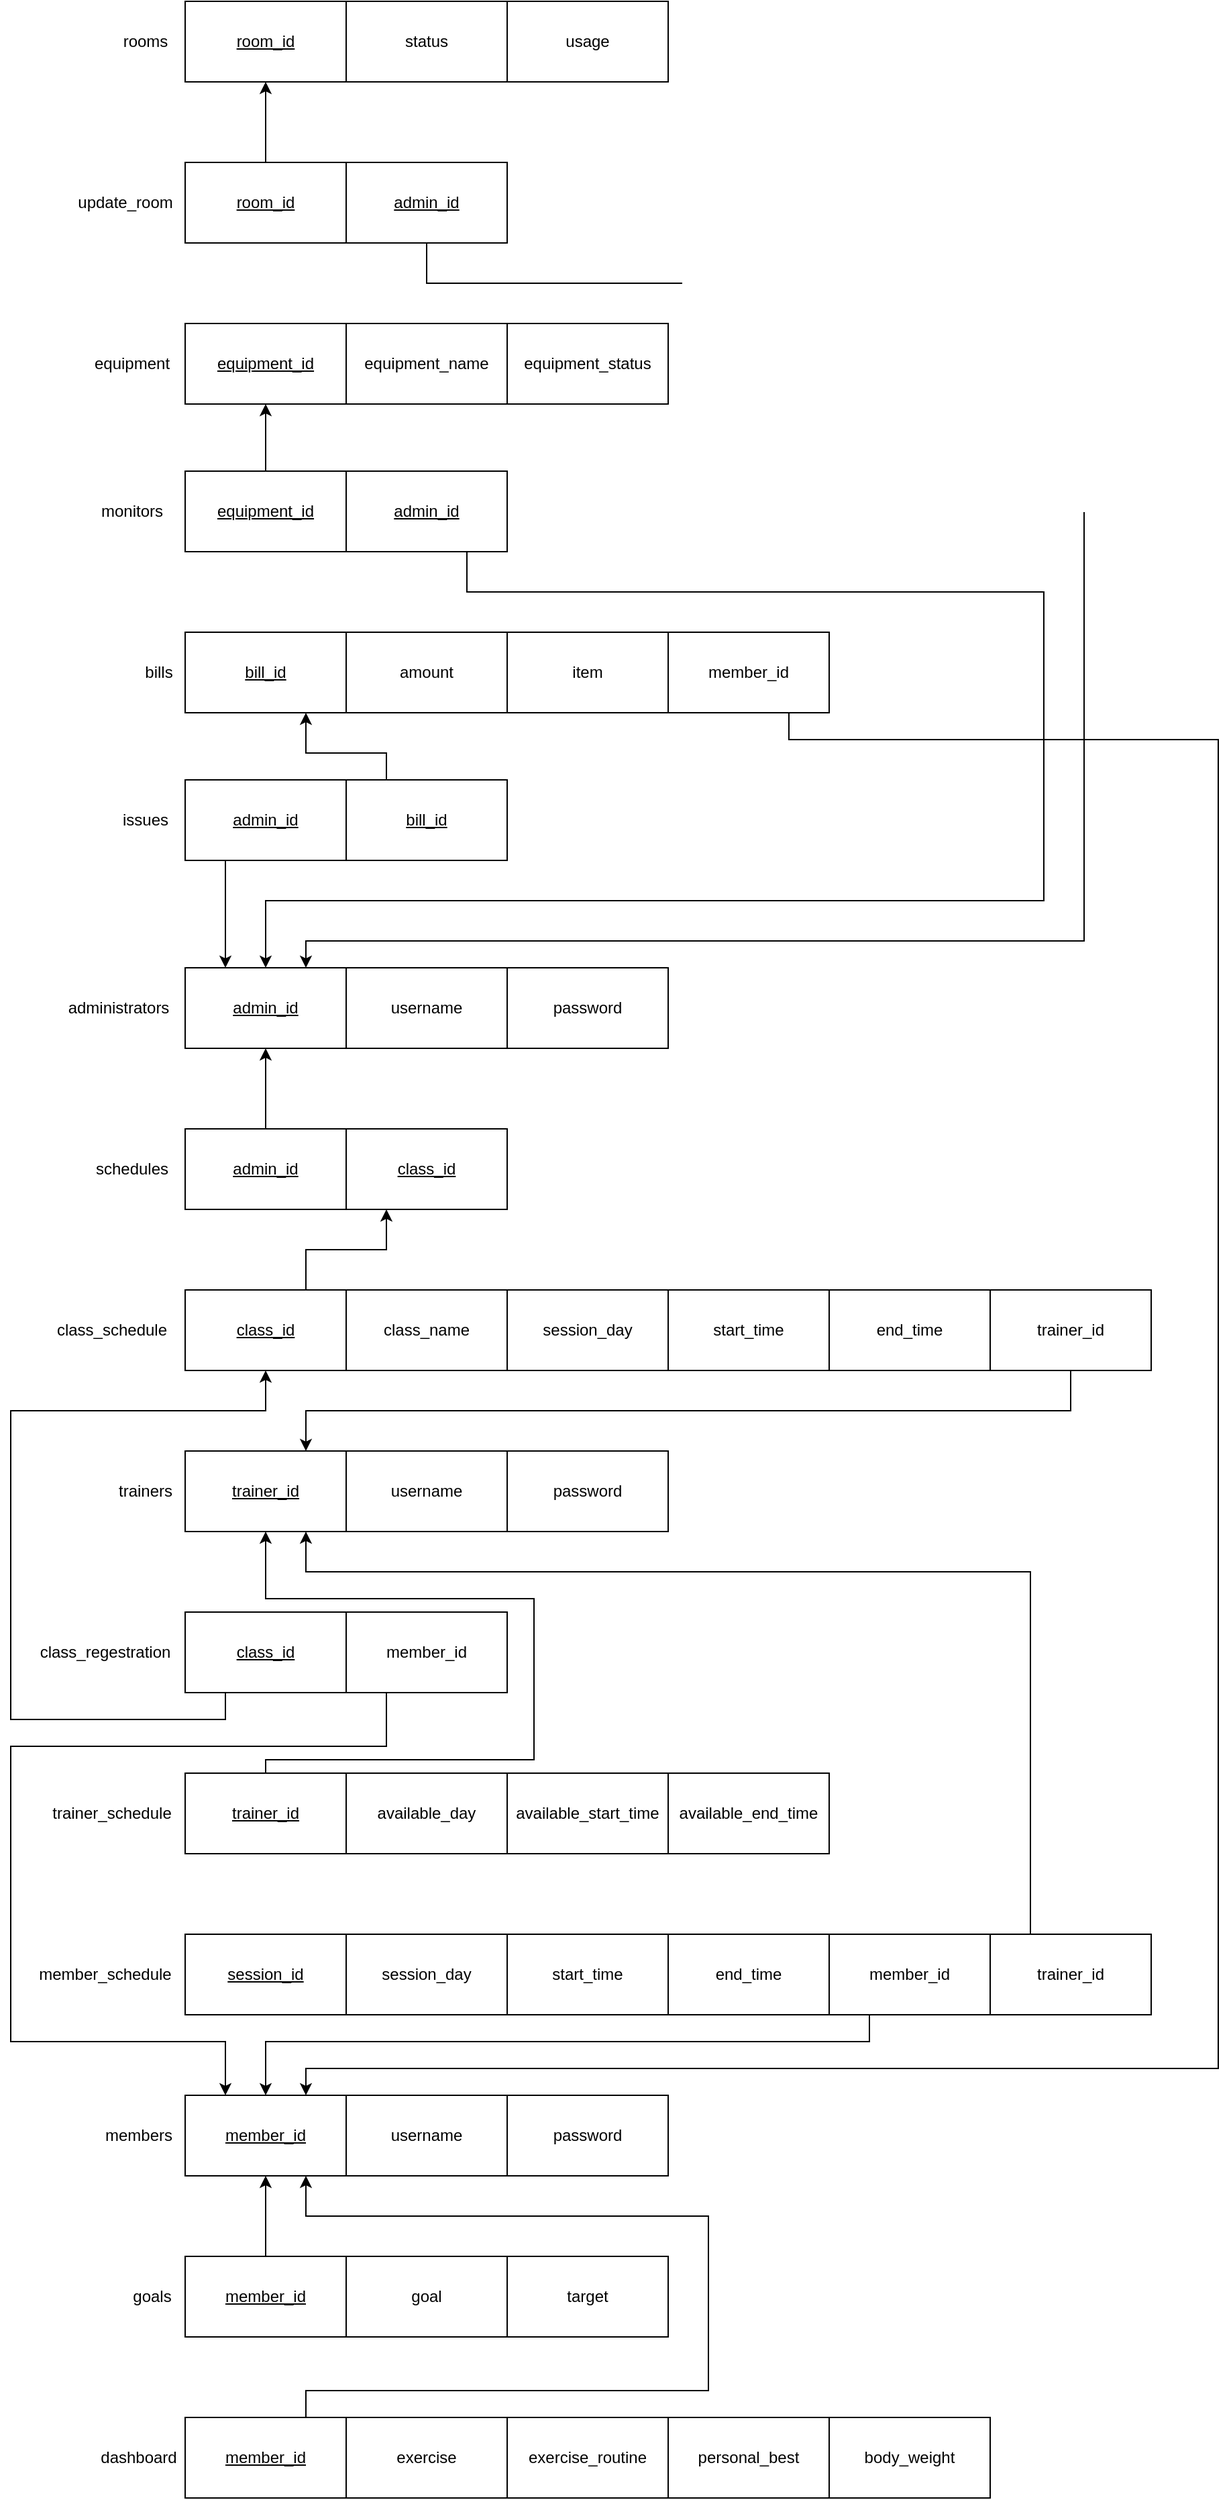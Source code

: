 <mxfile version="24.2.5" type="device">
  <diagram name="Page-1" id="k8c9XR0wie7aJ__J95eC">
    <mxGraphModel dx="1434" dy="3084" grid="1" gridSize="10" guides="1" tooltips="1" connect="1" arrows="1" fold="1" page="1" pageScale="1" pageWidth="827" pageHeight="1169" math="0" shadow="0">
      <root>
        <mxCell id="0" />
        <mxCell id="1" parent="0" />
        <mxCell id="cUjxFZFjQUhPAR9ZDEGN-86" style="edgeStyle=orthogonalEdgeStyle;rounded=0;orthogonalLoop=1;jettySize=auto;html=1;exitX=0.5;exitY=0;exitDx=0;exitDy=0;entryX=0.5;entryY=1;entryDx=0;entryDy=0;" parent="1" source="cUjxFZFjQUhPAR9ZDEGN-48" target="cUjxFZFjQUhPAR9ZDEGN-1" edge="1">
          <mxGeometry relative="1" as="geometry" />
        </mxCell>
        <mxCell id="cUjxFZFjQUhPAR9ZDEGN-87" style="edgeStyle=orthogonalEdgeStyle;rounded=0;orthogonalLoop=1;jettySize=auto;html=1;entryX=0.75;entryY=1;entryDx=0;entryDy=0;exitX=0.75;exitY=0;exitDx=0;exitDy=0;" parent="1" source="cUjxFZFjQUhPAR9ZDEGN-52" target="cUjxFZFjQUhPAR9ZDEGN-1" edge="1">
          <mxGeometry relative="1" as="geometry">
            <mxPoint x="990" y="380" as="sourcePoint" />
            <Array as="points">
              <mxPoint x="1010" y="380" />
              <mxPoint x="1310" y="380" />
              <mxPoint x="1310" y="250" />
              <mxPoint x="1010" y="250" />
            </Array>
          </mxGeometry>
        </mxCell>
        <mxCell id="cUjxFZFjQUhPAR9ZDEGN-88" style="edgeStyle=orthogonalEdgeStyle;rounded=0;orthogonalLoop=1;jettySize=auto;html=1;exitX=0.5;exitY=0;exitDx=0;exitDy=0;entryX=0.5;entryY=1;entryDx=0;entryDy=0;" parent="1" source="cUjxFZFjQUhPAR9ZDEGN-62" target="cUjxFZFjQUhPAR9ZDEGN-6" edge="1">
          <mxGeometry relative="1" as="geometry">
            <Array as="points">
              <mxPoint x="980" y="-90" />
              <mxPoint x="1180" y="-90" />
              <mxPoint x="1180" y="-210" />
              <mxPoint x="980" y="-210" />
            </Array>
          </mxGeometry>
        </mxCell>
        <mxCell id="cUjxFZFjQUhPAR9ZDEGN-89" style="edgeStyle=orthogonalEdgeStyle;rounded=0;orthogonalLoop=1;jettySize=auto;html=1;exitX=0.25;exitY=1;exitDx=0;exitDy=0;entryX=0.5;entryY=1;entryDx=0;entryDy=0;" parent="1" source="cUjxFZFjQUhPAR9ZDEGN-68" target="cUjxFZFjQUhPAR9ZDEGN-22" edge="1">
          <mxGeometry relative="1" as="geometry">
            <Array as="points">
              <mxPoint x="950" y="-120" />
              <mxPoint x="790" y="-120" />
              <mxPoint x="790" y="-350" />
              <mxPoint x="980" y="-350" />
            </Array>
          </mxGeometry>
        </mxCell>
        <mxCell id="cUjxFZFjQUhPAR9ZDEGN-96" style="edgeStyle=orthogonalEdgeStyle;rounded=0;orthogonalLoop=1;jettySize=auto;html=1;exitX=0.25;exitY=1;exitDx=0;exitDy=0;entryX=0.5;entryY=0;entryDx=0;entryDy=0;" parent="1" source="cUjxFZFjQUhPAR9ZDEGN-95" target="cUjxFZFjQUhPAR9ZDEGN-1" edge="1">
          <mxGeometry relative="1" as="geometry">
            <mxPoint x="970" y="30" as="targetPoint" />
            <Array as="points">
              <mxPoint x="1430" y="120" />
              <mxPoint x="980" y="120" />
            </Array>
          </mxGeometry>
        </mxCell>
        <mxCell id="cUjxFZFjQUhPAR9ZDEGN-99" style="edgeStyle=orthogonalEdgeStyle;rounded=0;orthogonalLoop=1;jettySize=auto;html=1;exitX=0.25;exitY=0;exitDx=0;exitDy=0;entryX=0.75;entryY=1;entryDx=0;entryDy=0;" parent="1" source="cUjxFZFjQUhPAR9ZDEGN-98" target="cUjxFZFjQUhPAR9ZDEGN-6" edge="1">
          <mxGeometry relative="1" as="geometry">
            <mxPoint x="1470" y="-510" as="targetPoint" />
            <Array as="points">
              <mxPoint x="1550" y="-230" />
              <mxPoint x="1010" y="-230" />
            </Array>
          </mxGeometry>
        </mxCell>
        <mxCell id="cUjxFZFjQUhPAR9ZDEGN-100" style="edgeStyle=orthogonalEdgeStyle;rounded=0;orthogonalLoop=1;jettySize=auto;html=1;exitX=0.25;exitY=1;exitDx=0;exitDy=0;entryX=0.25;entryY=0;entryDx=0;entryDy=0;" parent="1" source="cUjxFZFjQUhPAR9ZDEGN-72" target="cUjxFZFjQUhPAR9ZDEGN-1" edge="1">
          <mxGeometry relative="1" as="geometry">
            <mxPoint x="1020" y="40" as="targetPoint" />
            <Array as="points">
              <mxPoint x="1070" y="-100" />
              <mxPoint x="790" y="-100" />
              <mxPoint x="790" y="120" />
              <mxPoint x="950" y="120" />
            </Array>
          </mxGeometry>
        </mxCell>
        <mxCell id="cUjxFZFjQUhPAR9ZDEGN-106" style="edgeStyle=orthogonalEdgeStyle;rounded=0;orthogonalLoop=1;jettySize=auto;html=1;exitX=0.25;exitY=1;exitDx=0;exitDy=0;entryX=0.25;entryY=0;entryDx=0;entryDy=0;" parent="1" source="cUjxFZFjQUhPAR9ZDEGN-103" target="cUjxFZFjQUhPAR9ZDEGN-10" edge="1">
          <mxGeometry relative="1" as="geometry">
            <mxPoint x="950" y="-1200" as="targetPoint" />
          </mxGeometry>
        </mxCell>
        <mxCell id="cUjxFZFjQUhPAR9ZDEGN-107" style="edgeStyle=orthogonalEdgeStyle;rounded=0;orthogonalLoop=1;jettySize=auto;html=1;exitX=0.25;exitY=0;exitDx=0;exitDy=0;entryX=0.75;entryY=1;entryDx=0;entryDy=0;" parent="1" source="cUjxFZFjQUhPAR9ZDEGN-104" target="cUjxFZFjQUhPAR9ZDEGN-31" edge="1">
          <mxGeometry relative="1" as="geometry">
            <Array as="points">
              <mxPoint x="1070" y="-840" />
              <mxPoint x="1010" y="-840" />
            </Array>
          </mxGeometry>
        </mxCell>
        <mxCell id="cUjxFZFjQUhPAR9ZDEGN-112" style="edgeStyle=orthogonalEdgeStyle;rounded=0;orthogonalLoop=1;jettySize=auto;html=1;exitX=0.5;exitY=0;exitDx=0;exitDy=0;entryX=0.5;entryY=1;entryDx=0;entryDy=0;" parent="1" source="cUjxFZFjQUhPAR9ZDEGN-108" target="cUjxFZFjQUhPAR9ZDEGN-44" edge="1">
          <mxGeometry relative="1" as="geometry" />
        </mxCell>
        <mxCell id="cUjxFZFjQUhPAR9ZDEGN-113" style="edgeStyle=orthogonalEdgeStyle;rounded=0;orthogonalLoop=1;jettySize=auto;html=1;exitX=0.75;exitY=1;exitDx=0;exitDy=0;entryX=0.5;entryY=0;entryDx=0;entryDy=0;" parent="1" source="cUjxFZFjQUhPAR9ZDEGN-109" target="cUjxFZFjQUhPAR9ZDEGN-10" edge="1">
          <mxGeometry relative="1" as="geometry">
            <mxPoint x="1010" y="-1270" as="targetPoint" />
            <Array as="points">
              <mxPoint x="1130" y="-960" />
              <mxPoint x="1560" y="-960" />
              <mxPoint x="1560" y="-730" />
              <mxPoint x="980" y="-730" />
            </Array>
          </mxGeometry>
        </mxCell>
        <mxCell id="cUjxFZFjQUhPAR9ZDEGN-118" style="edgeStyle=orthogonalEdgeStyle;rounded=0;orthogonalLoop=1;jettySize=auto;html=1;exitX=0.5;exitY=0;exitDx=0;exitDy=0;entryX=0.5;entryY=1;entryDx=0;entryDy=0;" parent="1" source="cUjxFZFjQUhPAR9ZDEGN-40" target="cUjxFZFjQUhPAR9ZDEGN-114" edge="1">
          <mxGeometry relative="1" as="geometry" />
        </mxCell>
        <mxCell id="cUjxFZFjQUhPAR9ZDEGN-119" style="edgeStyle=orthogonalEdgeStyle;rounded=0;orthogonalLoop=1;jettySize=auto;html=1;exitX=0.5;exitY=1;exitDx=0;exitDy=0;entryX=0.75;entryY=0;entryDx=0;entryDy=0;" parent="1" source="cUjxFZFjQUhPAR9ZDEGN-41" target="cUjxFZFjQUhPAR9ZDEGN-10" edge="1">
          <mxGeometry relative="1" as="geometry">
            <Array as="points">
              <mxPoint x="1100" y="-1190" />
              <mxPoint x="1590" y="-1190" />
              <mxPoint x="1590" y="-700" />
              <mxPoint x="1010" y="-700" />
            </Array>
          </mxGeometry>
        </mxCell>
        <mxCell id="cUjxFZFjQUhPAR9ZDEGN-114" value="&lt;u&gt;room_id&lt;/u&gt;" style="rounded=0;whiteSpace=wrap;html=1;" parent="1" vertex="1">
          <mxGeometry x="920" y="-1400" width="120" height="60" as="geometry" />
        </mxCell>
        <mxCell id="cUjxFZFjQUhPAR9ZDEGN-115" value="status" style="rounded=0;whiteSpace=wrap;html=1;" parent="1" vertex="1">
          <mxGeometry x="1040" y="-1400" width="120" height="60" as="geometry" />
        </mxCell>
        <mxCell id="cUjxFZFjQUhPAR9ZDEGN-116" value="usage" style="rounded=0;whiteSpace=wrap;html=1;" parent="1" vertex="1">
          <mxGeometry x="1160" y="-1400" width="120" height="60" as="geometry" />
        </mxCell>
        <mxCell id="cUjxFZFjQUhPAR9ZDEGN-117" value="rooms" style="text;html=1;align=center;verticalAlign=middle;resizable=0;points=[];autosize=1;strokeColor=none;fillColor=none;" parent="1" vertex="1">
          <mxGeometry x="860" y="-1385" width="60" height="30" as="geometry" />
        </mxCell>
        <mxCell id="cUjxFZFjQUhPAR9ZDEGN-120" value="" style="group" parent="1" vertex="1" connectable="0">
          <mxGeometry x="850" y="160" width="430" height="60" as="geometry" />
        </mxCell>
        <mxCell id="cUjxFZFjQUhPAR9ZDEGN-5" value="members" style="text;html=1;align=center;verticalAlign=middle;resizable=0;points=[];autosize=1;strokeColor=none;fillColor=none;" parent="cUjxFZFjQUhPAR9ZDEGN-120" vertex="1">
          <mxGeometry y="15" width="70" height="30" as="geometry" />
        </mxCell>
        <mxCell id="cUjxFZFjQUhPAR9ZDEGN-1" value="&lt;u&gt;member_id&lt;/u&gt;" style="rounded=0;whiteSpace=wrap;html=1;" parent="cUjxFZFjQUhPAR9ZDEGN-120" vertex="1">
          <mxGeometry x="70" width="120" height="60" as="geometry" />
        </mxCell>
        <mxCell id="cUjxFZFjQUhPAR9ZDEGN-2" value="username" style="rounded=0;whiteSpace=wrap;html=1;" parent="cUjxFZFjQUhPAR9ZDEGN-120" vertex="1">
          <mxGeometry x="190" width="120" height="60" as="geometry" />
        </mxCell>
        <mxCell id="cUjxFZFjQUhPAR9ZDEGN-3" value="password" style="rounded=0;whiteSpace=wrap;html=1;" parent="cUjxFZFjQUhPAR9ZDEGN-120" vertex="1">
          <mxGeometry x="310" width="120" height="60" as="geometry" />
        </mxCell>
        <mxCell id="cUjxFZFjQUhPAR9ZDEGN-121" value="" style="group" parent="1" vertex="1" connectable="0">
          <mxGeometry x="845" y="400" width="675" height="60" as="geometry" />
        </mxCell>
        <mxCell id="cUjxFZFjQUhPAR9ZDEGN-55" value="dashboard" style="text;html=1;align=center;verticalAlign=middle;resizable=0;points=[];autosize=1;strokeColor=none;fillColor=none;" parent="cUjxFZFjQUhPAR9ZDEGN-121" vertex="1">
          <mxGeometry y="15" width="80" height="30" as="geometry" />
        </mxCell>
        <mxCell id="cUjxFZFjQUhPAR9ZDEGN-52" value="&lt;u&gt;member_id&lt;/u&gt;" style="rounded=0;whiteSpace=wrap;html=1;" parent="cUjxFZFjQUhPAR9ZDEGN-121" vertex="1">
          <mxGeometry x="75" width="120" height="60" as="geometry" />
        </mxCell>
        <mxCell id="cUjxFZFjQUhPAR9ZDEGN-53" value="exercise" style="rounded=0;whiteSpace=wrap;html=1;" parent="cUjxFZFjQUhPAR9ZDEGN-121" vertex="1">
          <mxGeometry x="195" width="120" height="60" as="geometry" />
        </mxCell>
        <mxCell id="cUjxFZFjQUhPAR9ZDEGN-54" value="exercise_routine" style="rounded=0;whiteSpace=wrap;html=1;" parent="cUjxFZFjQUhPAR9ZDEGN-121" vertex="1">
          <mxGeometry x="315" width="120" height="60" as="geometry" />
        </mxCell>
        <mxCell id="cUjxFZFjQUhPAR9ZDEGN-60" value="personal_best" style="rounded=0;whiteSpace=wrap;html=1;" parent="cUjxFZFjQUhPAR9ZDEGN-121" vertex="1">
          <mxGeometry x="435" width="120" height="60" as="geometry" />
        </mxCell>
        <mxCell id="cUjxFZFjQUhPAR9ZDEGN-61" value="body_weight" style="rounded=0;whiteSpace=wrap;html=1;" parent="cUjxFZFjQUhPAR9ZDEGN-121" vertex="1">
          <mxGeometry x="555" width="120" height="60" as="geometry" />
        </mxCell>
        <mxCell id="cUjxFZFjQUhPAR9ZDEGN-122" value="" style="group" parent="1" vertex="1" connectable="0">
          <mxGeometry x="870" y="280" width="410" height="60" as="geometry" />
        </mxCell>
        <mxCell id="cUjxFZFjQUhPAR9ZDEGN-51" value="goals" style="text;html=1;align=center;verticalAlign=middle;resizable=0;points=[];autosize=1;strokeColor=none;fillColor=none;" parent="cUjxFZFjQUhPAR9ZDEGN-122" vertex="1">
          <mxGeometry y="15" width="50" height="30" as="geometry" />
        </mxCell>
        <mxCell id="cUjxFZFjQUhPAR9ZDEGN-48" value="&lt;u&gt;member_id&lt;/u&gt;" style="rounded=0;whiteSpace=wrap;html=1;" parent="cUjxFZFjQUhPAR9ZDEGN-122" vertex="1">
          <mxGeometry x="50" width="120" height="60" as="geometry" />
        </mxCell>
        <mxCell id="cUjxFZFjQUhPAR9ZDEGN-49" value="goal" style="rounded=0;whiteSpace=wrap;html=1;" parent="cUjxFZFjQUhPAR9ZDEGN-122" vertex="1">
          <mxGeometry x="170" width="120" height="60" as="geometry" />
        </mxCell>
        <mxCell id="cUjxFZFjQUhPAR9ZDEGN-50" value="target" style="rounded=0;whiteSpace=wrap;html=1;" parent="cUjxFZFjQUhPAR9ZDEGN-122" vertex="1">
          <mxGeometry x="290" width="120" height="60" as="geometry" />
        </mxCell>
        <mxCell id="cUjxFZFjQUhPAR9ZDEGN-123" value="" style="group" parent="1" vertex="1" connectable="0">
          <mxGeometry x="800" y="40" width="840" height="60" as="geometry" />
        </mxCell>
        <mxCell id="cUjxFZFjQUhPAR9ZDEGN-17" value="member_schedule" style="text;html=1;align=center;verticalAlign=middle;resizable=0;points=[];autosize=1;strokeColor=none;fillColor=none;" parent="cUjxFZFjQUhPAR9ZDEGN-123" vertex="1">
          <mxGeometry y="15" width="120" height="30" as="geometry" />
        </mxCell>
        <mxCell id="cUjxFZFjQUhPAR9ZDEGN-14" value="&lt;u&gt;session_id&lt;/u&gt;" style="rounded=0;whiteSpace=wrap;html=1;" parent="cUjxFZFjQUhPAR9ZDEGN-123" vertex="1">
          <mxGeometry x="120" width="120" height="60" as="geometry" />
        </mxCell>
        <mxCell id="cUjxFZFjQUhPAR9ZDEGN-15" value="session_day" style="rounded=0;whiteSpace=wrap;html=1;" parent="cUjxFZFjQUhPAR9ZDEGN-123" vertex="1">
          <mxGeometry x="240" width="120" height="60" as="geometry" />
        </mxCell>
        <mxCell id="cUjxFZFjQUhPAR9ZDEGN-16" value="start_time" style="rounded=0;whiteSpace=wrap;html=1;" parent="cUjxFZFjQUhPAR9ZDEGN-123" vertex="1">
          <mxGeometry x="360" width="120" height="60" as="geometry" />
        </mxCell>
        <mxCell id="cUjxFZFjQUhPAR9ZDEGN-19" value="end_time" style="rounded=0;whiteSpace=wrap;html=1;" parent="cUjxFZFjQUhPAR9ZDEGN-123" vertex="1">
          <mxGeometry x="480" width="120" height="60" as="geometry" />
        </mxCell>
        <mxCell id="cUjxFZFjQUhPAR9ZDEGN-95" value="member_id" style="rounded=0;whiteSpace=wrap;html=1;" parent="cUjxFZFjQUhPAR9ZDEGN-123" vertex="1">
          <mxGeometry x="600" width="120" height="60" as="geometry" />
        </mxCell>
        <mxCell id="cUjxFZFjQUhPAR9ZDEGN-98" value="trainer_id" style="rounded=0;whiteSpace=wrap;html=1;" parent="cUjxFZFjQUhPAR9ZDEGN-123" vertex="1">
          <mxGeometry x="720" width="120" height="60" as="geometry" />
        </mxCell>
        <mxCell id="cUjxFZFjQUhPAR9ZDEGN-125" value="" style="group" parent="1" vertex="1" connectable="0">
          <mxGeometry x="810" y="-80" width="590" height="60" as="geometry" />
        </mxCell>
        <mxCell id="cUjxFZFjQUhPAR9ZDEGN-62" value="&lt;u&gt;trainer_id&lt;/u&gt;" style="rounded=0;whiteSpace=wrap;html=1;" parent="cUjxFZFjQUhPAR9ZDEGN-125" vertex="1">
          <mxGeometry x="110" width="120" height="60" as="geometry" />
        </mxCell>
        <mxCell id="cUjxFZFjQUhPAR9ZDEGN-63" value="available_start_time" style="rounded=0;whiteSpace=wrap;html=1;" parent="cUjxFZFjQUhPAR9ZDEGN-125" vertex="1">
          <mxGeometry x="350" width="120" height="60" as="geometry" />
        </mxCell>
        <mxCell id="cUjxFZFjQUhPAR9ZDEGN-64" value="available_end_time" style="rounded=0;whiteSpace=wrap;html=1;" parent="cUjxFZFjQUhPAR9ZDEGN-125" vertex="1">
          <mxGeometry x="470" width="120" height="60" as="geometry" />
        </mxCell>
        <mxCell id="cUjxFZFjQUhPAR9ZDEGN-66" value="available_day" style="rounded=0;whiteSpace=wrap;html=1;" parent="cUjxFZFjQUhPAR9ZDEGN-125" vertex="1">
          <mxGeometry x="230" width="120" height="60" as="geometry" />
        </mxCell>
        <mxCell id="cUjxFZFjQUhPAR9ZDEGN-65" value="trainer_schedule" style="text;html=1;align=center;verticalAlign=middle;resizable=0;points=[];autosize=1;strokeColor=none;fillColor=none;" parent="cUjxFZFjQUhPAR9ZDEGN-125" vertex="1">
          <mxGeometry y="15" width="110" height="30" as="geometry" />
        </mxCell>
        <mxCell id="cUjxFZFjQUhPAR9ZDEGN-127" value="" style="group" parent="1" vertex="1" connectable="0">
          <mxGeometry x="860" y="-320" width="420" height="60" as="geometry" />
        </mxCell>
        <mxCell id="cUjxFZFjQUhPAR9ZDEGN-9" value="trainers" style="text;html=1;align=center;verticalAlign=middle;resizable=0;points=[];autosize=1;strokeColor=none;fillColor=none;" parent="cUjxFZFjQUhPAR9ZDEGN-127" vertex="1">
          <mxGeometry y="15" width="60" height="30" as="geometry" />
        </mxCell>
        <mxCell id="cUjxFZFjQUhPAR9ZDEGN-6" value="&lt;u&gt;trainer_id&lt;/u&gt;" style="rounded=0;whiteSpace=wrap;html=1;" parent="cUjxFZFjQUhPAR9ZDEGN-127" vertex="1">
          <mxGeometry x="60" width="120" height="60" as="geometry" />
        </mxCell>
        <mxCell id="cUjxFZFjQUhPAR9ZDEGN-7" value="username" style="rounded=0;whiteSpace=wrap;html=1;" parent="cUjxFZFjQUhPAR9ZDEGN-127" vertex="1">
          <mxGeometry x="180" width="120" height="60" as="geometry" />
        </mxCell>
        <mxCell id="cUjxFZFjQUhPAR9ZDEGN-8" value="password" style="rounded=0;whiteSpace=wrap;html=1;" parent="cUjxFZFjQUhPAR9ZDEGN-127" vertex="1">
          <mxGeometry x="300" width="120" height="60" as="geometry" />
        </mxCell>
        <mxCell id="cUjxFZFjQUhPAR9ZDEGN-128" value="" style="group" parent="1" vertex="1" connectable="0">
          <mxGeometry x="800" y="-200" width="360" height="60" as="geometry" />
        </mxCell>
        <mxCell id="cUjxFZFjQUhPAR9ZDEGN-71" value="class_regestration" style="text;html=1;align=center;verticalAlign=middle;resizable=0;points=[];autosize=1;strokeColor=none;fillColor=none;" parent="cUjxFZFjQUhPAR9ZDEGN-128" vertex="1">
          <mxGeometry y="15" width="120" height="30" as="geometry" />
        </mxCell>
        <mxCell id="cUjxFZFjQUhPAR9ZDEGN-68" value="&lt;u&gt;class_id&lt;/u&gt;" style="rounded=0;whiteSpace=wrap;html=1;" parent="cUjxFZFjQUhPAR9ZDEGN-128" vertex="1">
          <mxGeometry x="120" width="120" height="60" as="geometry" />
        </mxCell>
        <mxCell id="cUjxFZFjQUhPAR9ZDEGN-72" value="member_id" style="rounded=0;whiteSpace=wrap;html=1;" parent="cUjxFZFjQUhPAR9ZDEGN-128" vertex="1">
          <mxGeometry x="240" width="120" height="60" as="geometry" />
        </mxCell>
        <mxCell id="cUjxFZFjQUhPAR9ZDEGN-130" value="" style="group" parent="1" vertex="1" connectable="0">
          <mxGeometry x="820" y="-680" width="460" height="60" as="geometry" />
        </mxCell>
        <mxCell id="cUjxFZFjQUhPAR9ZDEGN-13" value="administrators" style="text;html=1;align=center;verticalAlign=middle;resizable=0;points=[];autosize=1;strokeColor=none;fillColor=none;" parent="cUjxFZFjQUhPAR9ZDEGN-130" vertex="1">
          <mxGeometry y="15" width="100" height="30" as="geometry" />
        </mxCell>
        <mxCell id="cUjxFZFjQUhPAR9ZDEGN-10" value="&lt;u&gt;admin_id&lt;/u&gt;" style="rounded=0;whiteSpace=wrap;html=1;" parent="cUjxFZFjQUhPAR9ZDEGN-130" vertex="1">
          <mxGeometry x="100" width="120" height="60" as="geometry" />
        </mxCell>
        <mxCell id="cUjxFZFjQUhPAR9ZDEGN-11" value="username" style="rounded=0;whiteSpace=wrap;html=1;" parent="cUjxFZFjQUhPAR9ZDEGN-130" vertex="1">
          <mxGeometry x="220" width="120" height="60" as="geometry" />
        </mxCell>
        <mxCell id="cUjxFZFjQUhPAR9ZDEGN-12" value="password" style="rounded=0;whiteSpace=wrap;html=1;" parent="cUjxFZFjQUhPAR9ZDEGN-130" vertex="1">
          <mxGeometry x="340" width="120" height="60" as="geometry" />
        </mxCell>
        <mxCell id="cUjxFZFjQUhPAR9ZDEGN-131" value="" style="group" parent="1" vertex="1" connectable="0">
          <mxGeometry x="860" y="-820" width="300" height="60" as="geometry" />
        </mxCell>
        <mxCell id="cUjxFZFjQUhPAR9ZDEGN-103" value="&lt;u&gt;admin_id&lt;/u&gt;" style="rounded=0;whiteSpace=wrap;html=1;" parent="cUjxFZFjQUhPAR9ZDEGN-131" vertex="1">
          <mxGeometry x="60" width="120" height="60" as="geometry" />
        </mxCell>
        <mxCell id="cUjxFZFjQUhPAR9ZDEGN-104" value="&lt;u&gt;bill_id&lt;/u&gt;" style="rounded=0;whiteSpace=wrap;html=1;" parent="cUjxFZFjQUhPAR9ZDEGN-131" vertex="1">
          <mxGeometry x="180" width="120" height="60" as="geometry" />
        </mxCell>
        <mxCell id="cUjxFZFjQUhPAR9ZDEGN-105" value="issues" style="text;html=1;align=center;verticalAlign=middle;resizable=0;points=[];autosize=1;strokeColor=none;fillColor=none;" parent="cUjxFZFjQUhPAR9ZDEGN-131" vertex="1">
          <mxGeometry y="15" width="60" height="30" as="geometry" />
        </mxCell>
        <mxCell id="cUjxFZFjQUhPAR9ZDEGN-133" value="" style="group" parent="1" vertex="1" connectable="0">
          <mxGeometry x="845" y="-1050" width="315" height="60" as="geometry" />
        </mxCell>
        <mxCell id="cUjxFZFjQUhPAR9ZDEGN-108" value="&lt;u&gt;equipment_id&lt;/u&gt;" style="rounded=0;whiteSpace=wrap;html=1;" parent="cUjxFZFjQUhPAR9ZDEGN-133" vertex="1">
          <mxGeometry x="75" width="120" height="60" as="geometry" />
        </mxCell>
        <mxCell id="cUjxFZFjQUhPAR9ZDEGN-109" value="&lt;u&gt;admin_id&lt;/u&gt;" style="rounded=0;whiteSpace=wrap;html=1;" parent="cUjxFZFjQUhPAR9ZDEGN-133" vertex="1">
          <mxGeometry x="195" width="120" height="60" as="geometry" />
        </mxCell>
        <mxCell id="cUjxFZFjQUhPAR9ZDEGN-111" value="monitors" style="text;html=1;align=center;verticalAlign=middle;resizable=0;points=[];autosize=1;strokeColor=none;fillColor=none;" parent="cUjxFZFjQUhPAR9ZDEGN-133" vertex="1">
          <mxGeometry y="15" width="70" height="30" as="geometry" />
        </mxCell>
        <mxCell id="cUjxFZFjQUhPAR9ZDEGN-134" value="" style="group" parent="1" vertex="1" connectable="0">
          <mxGeometry x="840" y="-1160" width="440" height="60" as="geometry" />
        </mxCell>
        <mxCell id="cUjxFZFjQUhPAR9ZDEGN-44" value="&lt;u&gt;equipment_id&lt;/u&gt;" style="rounded=0;whiteSpace=wrap;html=1;" parent="cUjxFZFjQUhPAR9ZDEGN-134" vertex="1">
          <mxGeometry x="80" width="120" height="60" as="geometry" />
        </mxCell>
        <mxCell id="cUjxFZFjQUhPAR9ZDEGN-45" value="equipment_name" style="rounded=0;whiteSpace=wrap;html=1;" parent="cUjxFZFjQUhPAR9ZDEGN-134" vertex="1">
          <mxGeometry x="200" width="120" height="60" as="geometry" />
        </mxCell>
        <mxCell id="cUjxFZFjQUhPAR9ZDEGN-46" value="equipment_status" style="rounded=0;whiteSpace=wrap;html=1;" parent="cUjxFZFjQUhPAR9ZDEGN-134" vertex="1">
          <mxGeometry x="320" width="120" height="60" as="geometry" />
        </mxCell>
        <mxCell id="cUjxFZFjQUhPAR9ZDEGN-47" value="equipment" style="text;html=1;align=center;verticalAlign=middle;resizable=0;points=[];autosize=1;strokeColor=none;fillColor=none;" parent="cUjxFZFjQUhPAR9ZDEGN-134" vertex="1">
          <mxGeometry y="15" width="80" height="30" as="geometry" />
        </mxCell>
        <mxCell id="cUjxFZFjQUhPAR9ZDEGN-136" value="" style="group" parent="1" vertex="1" connectable="0">
          <mxGeometry x="830" y="-1280" width="330" height="60" as="geometry" />
        </mxCell>
        <mxCell id="cUjxFZFjQUhPAR9ZDEGN-40" value="&lt;u&gt;room_id&lt;/u&gt;" style="rounded=0;whiteSpace=wrap;html=1;" parent="cUjxFZFjQUhPAR9ZDEGN-136" vertex="1">
          <mxGeometry x="90" width="120" height="60" as="geometry" />
        </mxCell>
        <mxCell id="cUjxFZFjQUhPAR9ZDEGN-41" value="&lt;u&gt;admin_id&lt;/u&gt;" style="rounded=0;whiteSpace=wrap;html=1;" parent="cUjxFZFjQUhPAR9ZDEGN-136" vertex="1">
          <mxGeometry x="210" width="120" height="60" as="geometry" />
        </mxCell>
        <mxCell id="cUjxFZFjQUhPAR9ZDEGN-43" value="update_room" style="text;html=1;align=center;verticalAlign=middle;resizable=0;points=[];autosize=1;strokeColor=none;fillColor=none;" parent="cUjxFZFjQUhPAR9ZDEGN-136" vertex="1">
          <mxGeometry y="15" width="90" height="30" as="geometry" />
        </mxCell>
        <mxCell id="cUjxFZFjQUhPAR9ZDEGN-140" style="edgeStyle=orthogonalEdgeStyle;rounded=0;orthogonalLoop=1;jettySize=auto;html=1;exitX=0.5;exitY=1;exitDx=0;exitDy=0;entryX=0.75;entryY=0;entryDx=0;entryDy=0;" parent="1" source="cUjxFZFjQUhPAR9ZDEGN-137" target="cUjxFZFjQUhPAR9ZDEGN-6" edge="1">
          <mxGeometry relative="1" as="geometry" />
        </mxCell>
        <mxCell id="KSGL3_8bg01eZ31NO7qU-7" value="" style="group" parent="1" vertex="1" connectable="0">
          <mxGeometry x="810" y="-440" width="830" height="60" as="geometry" />
        </mxCell>
        <mxCell id="cUjxFZFjQUhPAR9ZDEGN-25" value="class_schedule" style="text;html=1;align=center;verticalAlign=middle;resizable=0;points=[];autosize=1;strokeColor=none;fillColor=none;" parent="KSGL3_8bg01eZ31NO7qU-7" vertex="1">
          <mxGeometry y="15" width="110" height="30" as="geometry" />
        </mxCell>
        <mxCell id="cUjxFZFjQUhPAR9ZDEGN-22" value="&lt;u&gt;class_id&lt;/u&gt;" style="rounded=0;whiteSpace=wrap;html=1;" parent="KSGL3_8bg01eZ31NO7qU-7" vertex="1">
          <mxGeometry x="110" width="120" height="60" as="geometry" />
        </mxCell>
        <mxCell id="cUjxFZFjQUhPAR9ZDEGN-23" value="session_day" style="rounded=0;whiteSpace=wrap;html=1;" parent="KSGL3_8bg01eZ31NO7qU-7" vertex="1">
          <mxGeometry x="350" width="120" height="60" as="geometry" />
        </mxCell>
        <mxCell id="cUjxFZFjQUhPAR9ZDEGN-24" value="start_time" style="rounded=0;whiteSpace=wrap;html=1;" parent="KSGL3_8bg01eZ31NO7qU-7" vertex="1">
          <mxGeometry x="470" width="120" height="60" as="geometry" />
        </mxCell>
        <mxCell id="cUjxFZFjQUhPAR9ZDEGN-26" value="end_time" style="rounded=0;whiteSpace=wrap;html=1;" parent="KSGL3_8bg01eZ31NO7qU-7" vertex="1">
          <mxGeometry x="590" width="120" height="60" as="geometry" />
        </mxCell>
        <mxCell id="cUjxFZFjQUhPAR9ZDEGN-30" value="class_name" style="rounded=0;whiteSpace=wrap;html=1;" parent="KSGL3_8bg01eZ31NO7qU-7" vertex="1">
          <mxGeometry x="230" width="120" height="60" as="geometry" />
        </mxCell>
        <mxCell id="cUjxFZFjQUhPAR9ZDEGN-137" value="trainer_id" style="rounded=0;whiteSpace=wrap;html=1;" parent="KSGL3_8bg01eZ31NO7qU-7" vertex="1">
          <mxGeometry x="710" width="120" height="60" as="geometry" />
        </mxCell>
        <mxCell id="KSGL3_8bg01eZ31NO7qU-8" value="" style="group" parent="1" vertex="1" connectable="0">
          <mxGeometry x="820" y="-560" width="340" height="60" as="geometry" />
        </mxCell>
        <mxCell id="KSGL3_8bg01eZ31NO7qU-3" value="schedules" style="text;html=1;align=center;verticalAlign=middle;resizable=0;points=[];autosize=1;strokeColor=none;fillColor=none;" parent="KSGL3_8bg01eZ31NO7qU-8" vertex="1">
          <mxGeometry x="20" y="15" width="80" height="30" as="geometry" />
        </mxCell>
        <mxCell id="KSGL3_8bg01eZ31NO7qU-4" value="&lt;u&gt;admin_id&lt;/u&gt;" style="rounded=0;whiteSpace=wrap;html=1;" parent="KSGL3_8bg01eZ31NO7qU-8" vertex="1">
          <mxGeometry x="100" width="120" height="60" as="geometry" />
        </mxCell>
        <mxCell id="KSGL3_8bg01eZ31NO7qU-5" value="&lt;u&gt;class_id&lt;/u&gt;" style="rounded=0;whiteSpace=wrap;html=1;" parent="KSGL3_8bg01eZ31NO7qU-8" vertex="1">
          <mxGeometry x="220" width="120" height="60" as="geometry" />
        </mxCell>
        <mxCell id="KSGL3_8bg01eZ31NO7qU-9" style="edgeStyle=orthogonalEdgeStyle;rounded=0;orthogonalLoop=1;jettySize=auto;html=1;exitX=0.75;exitY=0;exitDx=0;exitDy=0;entryX=0.25;entryY=1;entryDx=0;entryDy=0;" parent="1" source="cUjxFZFjQUhPAR9ZDEGN-22" target="KSGL3_8bg01eZ31NO7qU-5" edge="1">
          <mxGeometry relative="1" as="geometry" />
        </mxCell>
        <mxCell id="KSGL3_8bg01eZ31NO7qU-10" style="edgeStyle=orthogonalEdgeStyle;rounded=0;orthogonalLoop=1;jettySize=auto;html=1;exitX=0.5;exitY=0;exitDx=0;exitDy=0;entryX=0.5;entryY=1;entryDx=0;entryDy=0;" parent="1" source="KSGL3_8bg01eZ31NO7qU-4" target="cUjxFZFjQUhPAR9ZDEGN-10" edge="1">
          <mxGeometry relative="1" as="geometry" />
        </mxCell>
        <mxCell id="cUjxFZFjQUhPAR9ZDEGN-31" value="&lt;u&gt;bill_id&lt;/u&gt;" style="rounded=0;whiteSpace=wrap;html=1;" parent="1" vertex="1">
          <mxGeometry x="920" y="-930" width="120" height="60" as="geometry" />
        </mxCell>
        <mxCell id="cUjxFZFjQUhPAR9ZDEGN-32" value="amount" style="rounded=0;whiteSpace=wrap;html=1;" parent="1" vertex="1">
          <mxGeometry x="1040" y="-930" width="120" height="60" as="geometry" />
        </mxCell>
        <mxCell id="cUjxFZFjQUhPAR9ZDEGN-33" value="item" style="rounded=0;whiteSpace=wrap;html=1;" parent="1" vertex="1">
          <mxGeometry x="1160" y="-930" width="120" height="60" as="geometry" />
        </mxCell>
        <mxCell id="cUjxFZFjQUhPAR9ZDEGN-34" value="bills" style="text;html=1;align=center;verticalAlign=middle;resizable=0;points=[];autosize=1;strokeColor=none;fillColor=none;" parent="1" vertex="1">
          <mxGeometry x="880" y="-915" width="40" height="30" as="geometry" />
        </mxCell>
        <mxCell id="cUjxFZFjQUhPAR9ZDEGN-36" value="member_id" style="rounded=0;whiteSpace=wrap;html=1;" parent="1" vertex="1">
          <mxGeometry x="1280" y="-930" width="120" height="60" as="geometry" />
        </mxCell>
        <mxCell id="KSGL3_8bg01eZ31NO7qU-12" style="edgeStyle=orthogonalEdgeStyle;rounded=0;orthogonalLoop=1;jettySize=auto;html=1;exitX=0.75;exitY=0;exitDx=0;exitDy=0;entryX=0.75;entryY=1;entryDx=0;entryDy=0;endArrow=none;endFill=0;startArrow=classic;startFill=1;" parent="1" source="cUjxFZFjQUhPAR9ZDEGN-1" target="cUjxFZFjQUhPAR9ZDEGN-36" edge="1">
          <mxGeometry relative="1" as="geometry">
            <Array as="points">
              <mxPoint x="1010" y="140" />
              <mxPoint x="1690" y="140" />
              <mxPoint x="1690" y="-850" />
              <mxPoint x="1370" y="-850" />
            </Array>
          </mxGeometry>
        </mxCell>
      </root>
    </mxGraphModel>
  </diagram>
</mxfile>
